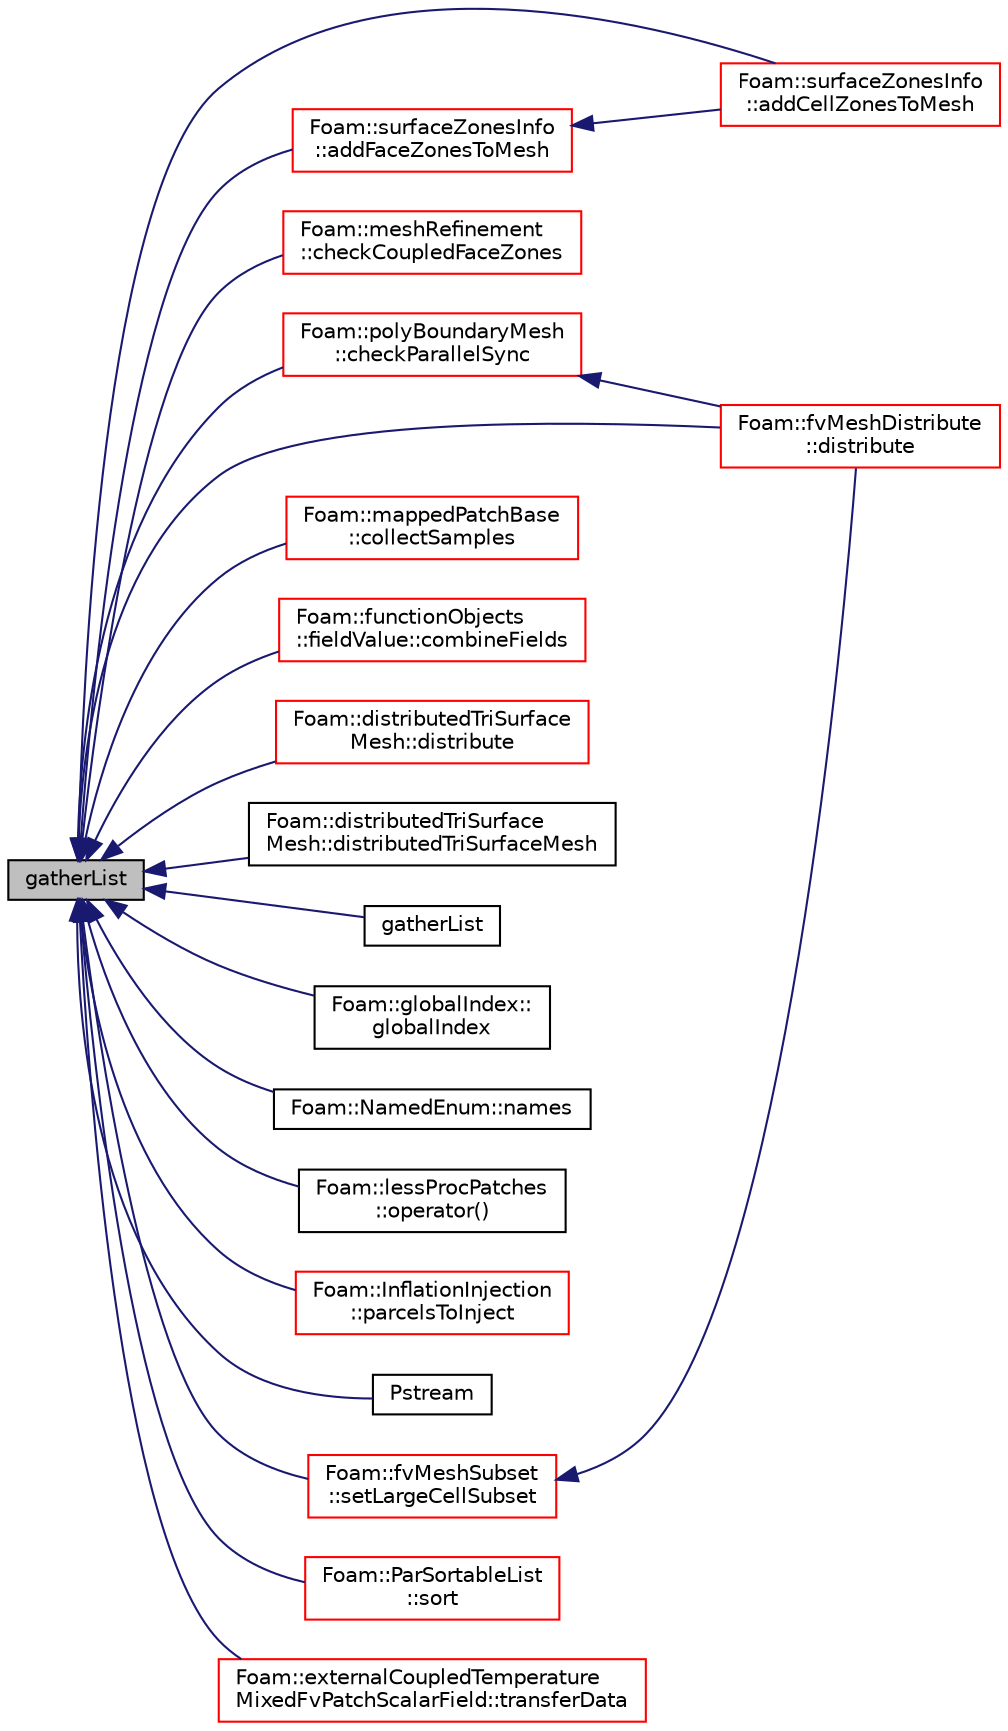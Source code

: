 digraph "gatherList"
{
  bgcolor="transparent";
  edge [fontname="Helvetica",fontsize="10",labelfontname="Helvetica",labelfontsize="10"];
  node [fontname="Helvetica",fontsize="10",shape=record];
  rankdir="LR";
  Node1 [label="gatherList",height=0.2,width=0.4,color="black", fillcolor="grey75", style="filled", fontcolor="black"];
  Node1 -> Node2 [dir="back",color="midnightblue",fontsize="10",style="solid",fontname="Helvetica"];
  Node2 [label="Foam::surfaceZonesInfo\l::addCellZonesToMesh",height=0.2,width=0.4,color="red",URL="$a02590.html#aa53d4178cbd81300b311053db36e519d"];
  Node1 -> Node3 [dir="back",color="midnightblue",fontsize="10",style="solid",fontname="Helvetica"];
  Node3 [label="Foam::surfaceZonesInfo\l::addFaceZonesToMesh",height=0.2,width=0.4,color="red",URL="$a02590.html#a6b6401890b961882e87246caf901f8a4"];
  Node3 -> Node2 [dir="back",color="midnightblue",fontsize="10",style="solid",fontname="Helvetica"];
  Node1 -> Node4 [dir="back",color="midnightblue",fontsize="10",style="solid",fontname="Helvetica"];
  Node4 [label="Foam::meshRefinement\l::checkCoupledFaceZones",height=0.2,width=0.4,color="red",URL="$a01509.html#a9ba55ad37b0d2cb2314d246df7da8040",tooltip="Helper function: check that face zones are synced. "];
  Node1 -> Node5 [dir="back",color="midnightblue",fontsize="10",style="solid",fontname="Helvetica"];
  Node5 [label="Foam::polyBoundaryMesh\l::checkParallelSync",height=0.2,width=0.4,color="red",URL="$a01953.html#a490c98638239707d88ebb005c84997cf",tooltip="Check whether all procs have all patches and in same order. Return. "];
  Node5 -> Node6 [dir="back",color="midnightblue",fontsize="10",style="solid",fontname="Helvetica"];
  Node6 [label="Foam::fvMeshDistribute\l::distribute",height=0.2,width=0.4,color="red",URL="$a00894.html#acb11a389cf765470aea69d37a526cf1f",tooltip="Send cells to neighbours according to distribution. "];
  Node1 -> Node7 [dir="back",color="midnightblue",fontsize="10",style="solid",fontname="Helvetica"];
  Node7 [label="Foam::mappedPatchBase\l::collectSamples",height=0.2,width=0.4,color="red",URL="$a01456.html#a991cd11b9388dc3e39fadfea6936d27b",tooltip="Collect single list of samples and originating processor+face. "];
  Node1 -> Node8 [dir="back",color="midnightblue",fontsize="10",style="solid",fontname="Helvetica"];
  Node8 [label="Foam::functionObjects\l::fieldValue::combineFields",height=0.2,width=0.4,color="red",URL="$a00784.html#ae9e87db5645f020a41378fc7fcd9b8bd",tooltip="Combine fields from all processor domains into single field. "];
  Node1 -> Node6 [dir="back",color="midnightblue",fontsize="10",style="solid",fontname="Helvetica"];
  Node1 -> Node9 [dir="back",color="midnightblue",fontsize="10",style="solid",fontname="Helvetica"];
  Node9 [label="Foam::distributedTriSurface\lMesh::distribute",height=0.2,width=0.4,color="red",URL="$a00564.html#a30b981a389a43e4853d4dec45e4e5edb",tooltip="Set bounds of surface. Bounds currently set as list of. "];
  Node1 -> Node10 [dir="back",color="midnightblue",fontsize="10",style="solid",fontname="Helvetica"];
  Node10 [label="Foam::distributedTriSurface\lMesh::distributedTriSurfaceMesh",height=0.2,width=0.4,color="black",URL="$a00564.html#aca5024ec1e8a72b51120c1848a736d14",tooltip="Construct from triSurface. "];
  Node1 -> Node11 [dir="back",color="midnightblue",fontsize="10",style="solid",fontname="Helvetica"];
  Node11 [label="gatherList",height=0.2,width=0.4,color="black",URL="$a02066.html#af27b07dfe4135fca416456ae1b323211",tooltip="Like above but switches between linear/tree communication. "];
  Node1 -> Node12 [dir="back",color="midnightblue",fontsize="10",style="solid",fontname="Helvetica"];
  Node12 [label="Foam::globalIndex::\lglobalIndex",height=0.2,width=0.4,color="black",URL="$a00947.html#a39ebbeaca6850dfbcf3f8c2d7305feb9",tooltip="Construct from local max size. Does communication with default. "];
  Node1 -> Node13 [dir="back",color="midnightblue",fontsize="10",style="solid",fontname="Helvetica"];
  Node13 [label="Foam::NamedEnum::names",height=0.2,width=0.4,color="black",URL="$a01608.html#a7350da3a0edd92cd11e6c479c9967dc8"];
  Node1 -> Node14 [dir="back",color="midnightblue",fontsize="10",style="solid",fontname="Helvetica"];
  Node14 [label="Foam::lessProcPatches\l::operator()",height=0.2,width=0.4,color="black",URL="$a01339.html#a49202d8cfd6e19f3d43c028252050ed7"];
  Node1 -> Node15 [dir="back",color="midnightblue",fontsize="10",style="solid",fontname="Helvetica"];
  Node15 [label="Foam::InflationInjection\l::parcelsToInject",height=0.2,width=0.4,color="red",URL="$a01115.html#a4c4730db6620caeb697dfb15e7ed265a",tooltip="Number of parcels to introduce relative to SOI. "];
  Node1 -> Node16 [dir="back",color="midnightblue",fontsize="10",style="solid",fontname="Helvetica"];
  Node16 [label="Pstream",height=0.2,width=0.4,color="black",URL="$a02066.html#a2b31c5d4673e1c7d7366b8b6bf47830d",tooltip="Construct given optional buffer size. "];
  Node1 -> Node17 [dir="back",color="midnightblue",fontsize="10",style="solid",fontname="Helvetica"];
  Node17 [label="Foam::fvMeshSubset\l::setLargeCellSubset",height=0.2,width=0.4,color="red",URL="$a00898.html#aa5aecd31ebb23c10811eb60949808165",tooltip="Set the subset from all cells with region == currentRegion. "];
  Node17 -> Node6 [dir="back",color="midnightblue",fontsize="10",style="solid",fontname="Helvetica"];
  Node1 -> Node18 [dir="back",color="midnightblue",fontsize="10",style="solid",fontname="Helvetica"];
  Node18 [label="Foam::ParSortableList\l::sort",height=0.2,width=0.4,color="red",URL="$a01814.html#a47fdc9eea42b6975cdc835bb2e08810e",tooltip="(stable) sort the list (if changed after construction time) "];
  Node1 -> Node19 [dir="back",color="midnightblue",fontsize="10",style="solid",fontname="Helvetica"];
  Node19 [label="Foam::externalCoupledTemperature\lMixedFvPatchScalarField::transferData",height=0.2,width=0.4,color="red",URL="$a00716.html#a0b1b3cb36932ce3499b0f68b6172d183",tooltip="Transfer data for external source. "];
}
